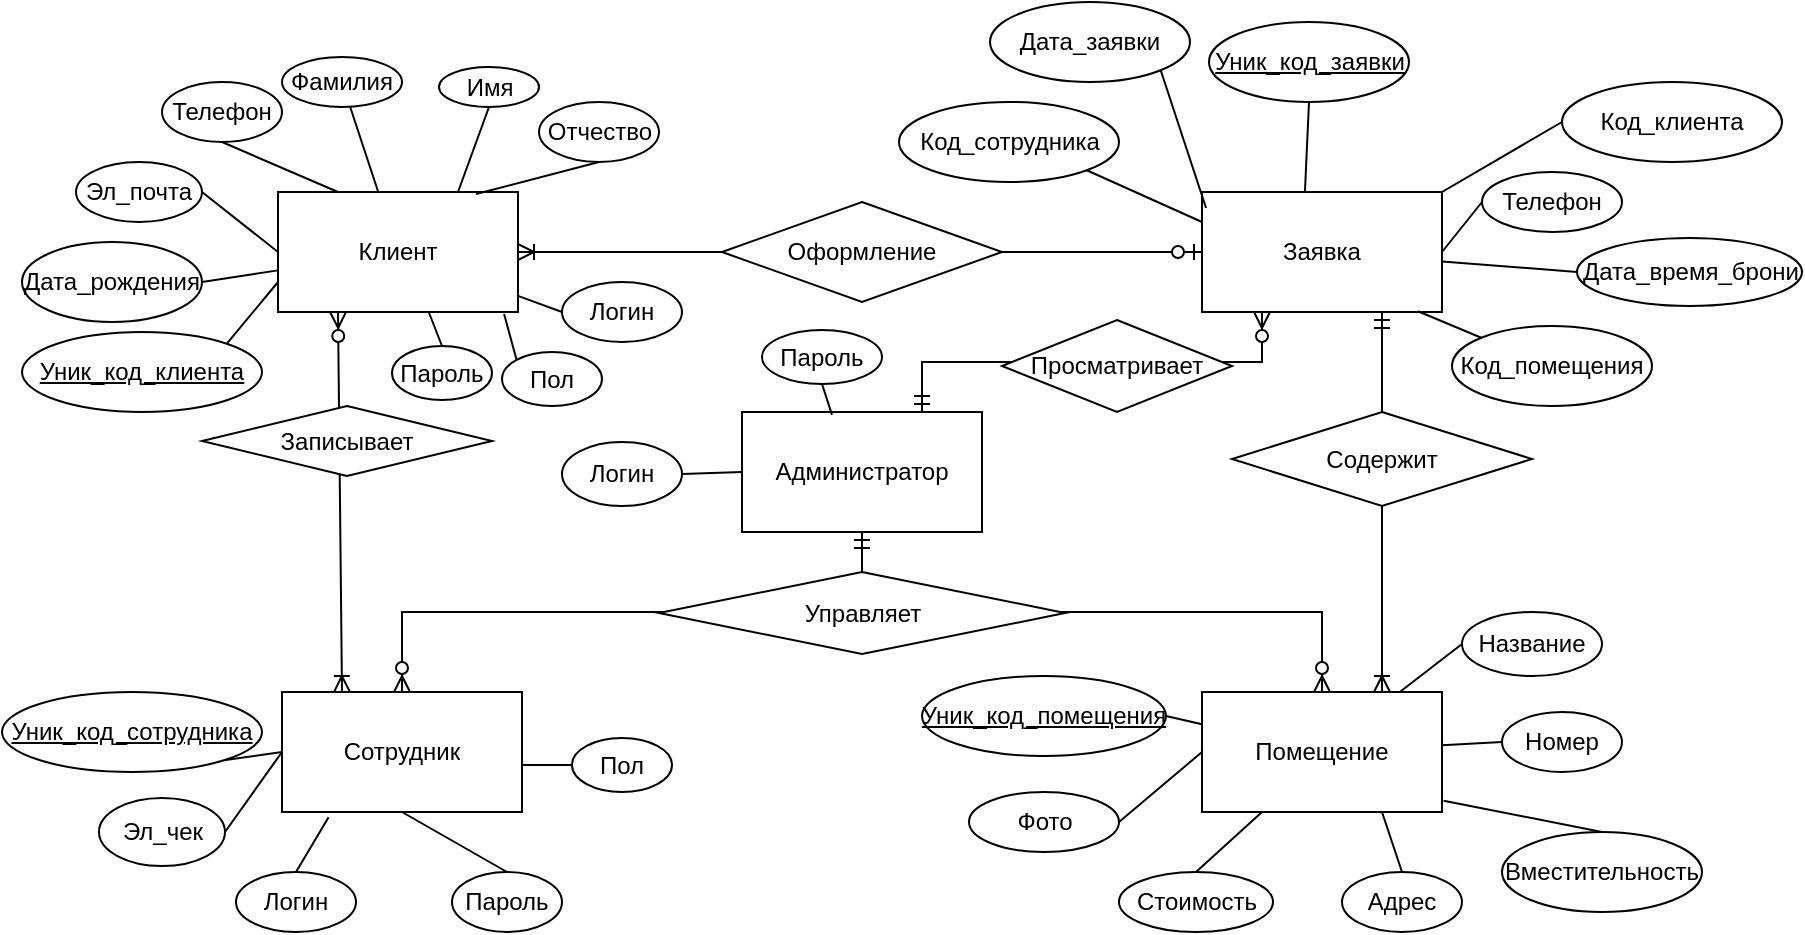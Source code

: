 <mxfile version="21.5.0" type="device">
  <diagram id="rmSN71bOwlpbdHbtHO8j" name="Page-1">
    <mxGraphModel dx="1829" dy="1744" grid="1" gridSize="10" guides="1" tooltips="1" connect="1" arrows="1" fold="1" page="1" pageScale="1" pageWidth="827" pageHeight="1169" math="0" shadow="0">
      <root>
        <mxCell id="0" />
        <mxCell id="1" parent="0" />
        <mxCell id="QM2pPld5sJUEKNhpBry5-10" style="rounded=0;orthogonalLoop=1;jettySize=auto;html=1;exitX=0.25;exitY=1;exitDx=0;exitDy=0;entryX=0.25;entryY=0;entryDx=0;entryDy=0;startArrow=ERzeroToMany;startFill=1;endArrow=ERoneToMany;endFill=0;" parent="1" source="Zx6UGHlu475DOXal6dqd-1" target="Zx6UGHlu475DOXal6dqd-2" edge="1">
          <mxGeometry relative="1" as="geometry" />
        </mxCell>
        <mxCell id="QM2pPld5sJUEKNhpBry5-12" style="edgeStyle=orthogonalEdgeStyle;rounded=0;orthogonalLoop=1;jettySize=auto;html=1;exitX=1;exitY=0.5;exitDx=0;exitDy=0;startArrow=ERoneToMany;startFill=0;endArrow=ERzeroToOne;endFill=1;" parent="1" source="Zx6UGHlu475DOXal6dqd-1" target="Zx6UGHlu475DOXal6dqd-8" edge="1">
          <mxGeometry relative="1" as="geometry" />
        </mxCell>
        <mxCell id="Zx6UGHlu475DOXal6dqd-1" value="Клиент" style="rounded=0;whiteSpace=wrap;html=1;" parent="1" vertex="1">
          <mxGeometry x="38" y="10" width="120" height="60" as="geometry" />
        </mxCell>
        <mxCell id="Zx6UGHlu475DOXal6dqd-2" value="Сотрудник" style="rounded=0;whiteSpace=wrap;html=1;" parent="1" vertex="1">
          <mxGeometry x="40" y="260" width="120" height="60" as="geometry" />
        </mxCell>
        <mxCell id="QM2pPld5sJUEKNhpBry5-1" style="edgeStyle=orthogonalEdgeStyle;rounded=0;orthogonalLoop=1;jettySize=auto;html=1;exitX=0.5;exitY=1;exitDx=0;exitDy=0;entryX=0.5;entryY=0;entryDx=0;entryDy=0;startArrow=ERmandOne;startFill=0;endArrow=ERzeroToMany;endFill=1;" parent="1" source="Zx6UGHlu475DOXal6dqd-3" target="Zx6UGHlu475DOXal6dqd-7" edge="1">
          <mxGeometry relative="1" as="geometry" />
        </mxCell>
        <mxCell id="QM2pPld5sJUEKNhpBry5-2" style="edgeStyle=orthogonalEdgeStyle;rounded=0;orthogonalLoop=1;jettySize=auto;html=1;exitX=0.5;exitY=1;exitDx=0;exitDy=0;entryX=0.5;entryY=0;entryDx=0;entryDy=0;startArrow=ERmandOne;startFill=0;endArrow=ERzeroToMany;endFill=1;" parent="1" source="Zx6UGHlu475DOXal6dqd-3" target="Zx6UGHlu475DOXal6dqd-2" edge="1">
          <mxGeometry relative="1" as="geometry" />
        </mxCell>
        <mxCell id="QM2pPld5sJUEKNhpBry5-14" style="edgeStyle=orthogonalEdgeStyle;rounded=0;orthogonalLoop=1;jettySize=auto;html=1;exitX=0.75;exitY=0;exitDx=0;exitDy=0;entryX=0.25;entryY=1;entryDx=0;entryDy=0;startArrow=ERmandOne;startFill=0;endArrow=ERzeroToMany;endFill=1;" parent="1" source="Zx6UGHlu475DOXal6dqd-3" target="Zx6UGHlu475DOXal6dqd-8" edge="1">
          <mxGeometry relative="1" as="geometry" />
        </mxCell>
        <mxCell id="Zx6UGHlu475DOXal6dqd-3" value="Администратор" style="rounded=0;whiteSpace=wrap;html=1;" parent="1" vertex="1">
          <mxGeometry x="270" y="120" width="120" height="60" as="geometry" />
        </mxCell>
        <mxCell id="Zx6UGHlu475DOXal6dqd-7" value="Помещение" style="rounded=0;whiteSpace=wrap;html=1;" parent="1" vertex="1">
          <mxGeometry x="500" y="260" width="120" height="60" as="geometry" />
        </mxCell>
        <mxCell id="QM2pPld5sJUEKNhpBry5-11" style="edgeStyle=orthogonalEdgeStyle;rounded=0;orthogonalLoop=1;jettySize=auto;html=1;exitX=0.75;exitY=1;exitDx=0;exitDy=0;entryX=0.75;entryY=0;entryDx=0;entryDy=0;startArrow=ERmandOne;startFill=0;endArrow=ERoneToMany;endFill=0;" parent="1" source="Zx6UGHlu475DOXal6dqd-8" target="Zx6UGHlu475DOXal6dqd-7" edge="1">
          <mxGeometry relative="1" as="geometry" />
        </mxCell>
        <mxCell id="Zx6UGHlu475DOXal6dqd-8" value="Заявка" style="rounded=0;whiteSpace=wrap;html=1;" parent="1" vertex="1">
          <mxGeometry x="500" y="10" width="120" height="60" as="geometry" />
        </mxCell>
        <mxCell id="Zx6UGHlu475DOXal6dqd-10" value="Содержит" style="rhombus;whiteSpace=wrap;html=1;" parent="1" vertex="1">
          <mxGeometry x="515" y="120" width="150" height="47" as="geometry" />
        </mxCell>
        <mxCell id="Zx6UGHlu475DOXal6dqd-15" value="Записывает" style="rhombus;whiteSpace=wrap;html=1;" parent="1" vertex="1">
          <mxGeometry y="117" width="145" height="35" as="geometry" />
        </mxCell>
        <mxCell id="Zx6UGHlu475DOXal6dqd-19" value="Управляет" style="rhombus;whiteSpace=wrap;html=1;" parent="1" vertex="1">
          <mxGeometry x="228.5" y="200" width="203" height="41" as="geometry" />
        </mxCell>
        <mxCell id="Zx6UGHlu475DOXal6dqd-20" value="Просматривает" style="rhombus;whiteSpace=wrap;html=1;" parent="1" vertex="1">
          <mxGeometry x="400" y="74" width="115" height="46" as="geometry" />
        </mxCell>
        <mxCell id="Zx6UGHlu475DOXal6dqd-9" value="Оформление" style="rhombus;whiteSpace=wrap;html=1;" parent="1" vertex="1">
          <mxGeometry x="260" y="15" width="140" height="50" as="geometry" />
        </mxCell>
        <mxCell id="QM2pPld5sJUEKNhpBry5-96" value="" style="edgeStyle=none;rounded=0;orthogonalLoop=1;jettySize=auto;html=1;startArrow=none;startFill=0;endArrow=none;endFill=0;" parent="1" source="QM2pPld5sJUEKNhpBry5-17" target="Zx6UGHlu475DOXal6dqd-1" edge="1">
          <mxGeometry relative="1" as="geometry" />
        </mxCell>
        <mxCell id="QM2pPld5sJUEKNhpBry5-17" value="Фамилия" style="ellipse;whiteSpace=wrap;html=1;" parent="1" vertex="1">
          <mxGeometry x="40" y="-57.5" width="60" height="25" as="geometry" />
        </mxCell>
        <mxCell id="QM2pPld5sJUEKNhpBry5-95" style="edgeStyle=none;rounded=0;orthogonalLoop=1;jettySize=auto;html=1;exitX=0.5;exitY=1;exitDx=0;exitDy=0;entryX=0.75;entryY=0;entryDx=0;entryDy=0;startArrow=none;startFill=0;endArrow=none;endFill=0;" parent="1" source="QM2pPld5sJUEKNhpBry5-18" target="Zx6UGHlu475DOXal6dqd-1" edge="1">
          <mxGeometry relative="1" as="geometry" />
        </mxCell>
        <mxCell id="QM2pPld5sJUEKNhpBry5-18" value="Имя" style="ellipse;whiteSpace=wrap;html=1;" parent="1" vertex="1">
          <mxGeometry x="118.5" y="-52.5" width="50" height="20" as="geometry" />
        </mxCell>
        <mxCell id="QM2pPld5sJUEKNhpBry5-100" style="edgeStyle=none;rounded=0;orthogonalLoop=1;jettySize=auto;html=1;exitX=0.5;exitY=1;exitDx=0;exitDy=0;entryX=0.825;entryY=0.017;entryDx=0;entryDy=0;entryPerimeter=0;startArrow=none;startFill=0;endArrow=none;endFill=0;" parent="1" source="QM2pPld5sJUEKNhpBry5-19" target="Zx6UGHlu475DOXal6dqd-1" edge="1">
          <mxGeometry relative="1" as="geometry" />
        </mxCell>
        <mxCell id="QM2pPld5sJUEKNhpBry5-19" value="Отчество" style="ellipse;whiteSpace=wrap;html=1;" parent="1" vertex="1">
          <mxGeometry x="168.5" y="-35" width="60" height="30" as="geometry" />
        </mxCell>
        <mxCell id="QM2pPld5sJUEKNhpBry5-65" style="edgeStyle=none;rounded=0;orthogonalLoop=1;jettySize=auto;html=1;exitX=0.5;exitY=0;exitDx=0;exitDy=0;entryX=0.5;entryY=1;entryDx=0;entryDy=0;startArrow=none;startFill=0;endArrow=none;endFill=0;" parent="1" source="QM2pPld5sJUEKNhpBry5-28" target="Zx6UGHlu475DOXal6dqd-2" edge="1">
          <mxGeometry relative="1" as="geometry" />
        </mxCell>
        <mxCell id="QM2pPld5sJUEKNhpBry5-28" value="Пароль" style="ellipse;whiteSpace=wrap;html=1;" parent="1" vertex="1">
          <mxGeometry x="125" y="350" width="55" height="30" as="geometry" />
        </mxCell>
        <mxCell id="QM2pPld5sJUEKNhpBry5-91" style="edgeStyle=none;rounded=0;orthogonalLoop=1;jettySize=auto;html=1;exitX=0.5;exitY=0;exitDx=0;exitDy=0;entryX=0.194;entryY=1.043;entryDx=0;entryDy=0;entryPerimeter=0;startArrow=none;startFill=0;endArrow=none;endFill=0;" parent="1" source="QM2pPld5sJUEKNhpBry5-30" target="Zx6UGHlu475DOXal6dqd-2" edge="1">
          <mxGeometry relative="1" as="geometry" />
        </mxCell>
        <mxCell id="QM2pPld5sJUEKNhpBry5-30" value="Логин" style="ellipse;whiteSpace=wrap;html=1;" parent="1" vertex="1">
          <mxGeometry x="17" y="350" width="60" height="30" as="geometry" />
        </mxCell>
        <mxCell id="QM2pPld5sJUEKNhpBry5-97" style="edgeStyle=none;rounded=0;orthogonalLoop=1;jettySize=auto;html=1;exitX=0.5;exitY=1;exitDx=0;exitDy=0;entryX=0.25;entryY=0;entryDx=0;entryDy=0;startArrow=none;startFill=0;endArrow=none;endFill=0;" parent="1" source="QM2pPld5sJUEKNhpBry5-31" target="Zx6UGHlu475DOXal6dqd-1" edge="1">
          <mxGeometry relative="1" as="geometry" />
        </mxCell>
        <mxCell id="QM2pPld5sJUEKNhpBry5-31" value="Телефон" style="ellipse;whiteSpace=wrap;html=1;" parent="1" vertex="1">
          <mxGeometry x="-20" y="-45" width="60" height="30" as="geometry" />
        </mxCell>
        <mxCell id="QM2pPld5sJUEKNhpBry5-79" style="edgeStyle=none;rounded=0;orthogonalLoop=1;jettySize=auto;html=1;exitX=0;exitY=0.5;exitDx=0;exitDy=0;entryX=1;entryY=0.5;entryDx=0;entryDy=0;startArrow=none;startFill=0;endArrow=none;endFill=0;" parent="1" source="QM2pPld5sJUEKNhpBry5-35" target="Zx6UGHlu475DOXal6dqd-8" edge="1">
          <mxGeometry relative="1" as="geometry" />
        </mxCell>
        <mxCell id="QM2pPld5sJUEKNhpBry5-35" value="Телефон" style="ellipse;whiteSpace=wrap;html=1;" parent="1" vertex="1">
          <mxGeometry x="640" width="70" height="30" as="geometry" />
        </mxCell>
        <mxCell id="QM2pPld5sJUEKNhpBry5-86" style="edgeStyle=none;rounded=0;orthogonalLoop=1;jettySize=auto;html=1;exitX=0;exitY=0.5;exitDx=0;exitDy=0;startArrow=none;startFill=0;endArrow=none;endFill=0;" parent="1" source="QM2pPld5sJUEKNhpBry5-36" target="Zx6UGHlu475DOXal6dqd-8" edge="1">
          <mxGeometry relative="1" as="geometry" />
        </mxCell>
        <mxCell id="QM2pPld5sJUEKNhpBry5-36" value="Дата_время_брони" style="ellipse;whiteSpace=wrap;html=1;" parent="1" vertex="1">
          <mxGeometry x="687.5" y="33" width="112.5" height="34" as="geometry" />
        </mxCell>
        <mxCell id="QM2pPld5sJUEKNhpBry5-83" style="edgeStyle=none;rounded=0;orthogonalLoop=1;jettySize=auto;html=1;exitX=0;exitY=0;exitDx=0;exitDy=0;entryX=0.9;entryY=0.994;entryDx=0;entryDy=0;entryPerimeter=0;startArrow=none;startFill=0;endArrow=none;endFill=0;" parent="1" source="QM2pPld5sJUEKNhpBry5-37" target="Zx6UGHlu475DOXal6dqd-8" edge="1">
          <mxGeometry relative="1" as="geometry" />
        </mxCell>
        <mxCell id="QM2pPld5sJUEKNhpBry5-37" value="Код_помещения" style="ellipse;whiteSpace=wrap;html=1;" parent="1" vertex="1">
          <mxGeometry x="625" y="77" width="100" height="40" as="geometry" />
        </mxCell>
        <mxCell id="QM2pPld5sJUEKNhpBry5-74" style="edgeStyle=none;rounded=0;orthogonalLoop=1;jettySize=auto;html=1;exitX=0;exitY=0.5;exitDx=0;exitDy=0;startArrow=none;startFill=0;endArrow=none;endFill=0;" parent="1" source="QM2pPld5sJUEKNhpBry5-38" target="Zx6UGHlu475DOXal6dqd-7" edge="1">
          <mxGeometry relative="1" as="geometry" />
        </mxCell>
        <mxCell id="QM2pPld5sJUEKNhpBry5-38" value="Название&lt;span style=&quot;font-family: &amp;#34;helvetica&amp;#34; , &amp;#34;arial&amp;#34; , sans-serif ; font-size: 0px ; white-space: nowrap&quot;&gt;%3CmxGraphModel%3E%3Croot%3E%3CmxCell%20id%3D%220%22%2F%3E%3CmxCell%20id%3D%221%22%20parent%3D%220%22%2F%3E%3CmxCell%20id%3D%222%22%20value%3D%22%D0%9D%D0%B0%D0%B7%D0%B2%D0%B0%D0%BD%D0%B8%D0%B5(%D0%BD%D0%BE%D0%BC%D0%B5%D1%80)%22%20style%3D%22ellipse%3BwhiteSpace%3Dwrap%3Bhtml%3D1%3B%22%20vertex%3D%221%22%20parent%3D%221%22%3E%3CmxGeometry%20x%3D%22610%22%20y%3D%2280%22%20width%3D%22100%22%20height%3D%2240%22%20as%3D%22geometry%22%2F%3E%3C%2FmxCell%3E%3C%2Froot%3E%3C%2FmxGraphModel%3E&lt;/span&gt;" style="ellipse;whiteSpace=wrap;html=1;" parent="1" vertex="1">
          <mxGeometry x="630" y="220" width="70" height="32" as="geometry" />
        </mxCell>
        <mxCell id="QM2pPld5sJUEKNhpBry5-87" style="edgeStyle=none;rounded=0;orthogonalLoop=1;jettySize=auto;html=1;exitX=0;exitY=0.5;exitDx=0;exitDy=0;startArrow=none;startFill=0;endArrow=none;endFill=0;" parent="1" source="QM2pPld5sJUEKNhpBry5-39" target="Zx6UGHlu475DOXal6dqd-7" edge="1">
          <mxGeometry relative="1" as="geometry" />
        </mxCell>
        <mxCell id="QM2pPld5sJUEKNhpBry5-39" value="Номер" style="ellipse;whiteSpace=wrap;html=1;" parent="1" vertex="1">
          <mxGeometry x="650" y="270" width="60" height="30" as="geometry" />
        </mxCell>
        <mxCell id="QM2pPld5sJUEKNhpBry5-88" style="edgeStyle=none;rounded=0;orthogonalLoop=1;jettySize=auto;html=1;exitX=0.5;exitY=0;exitDx=0;exitDy=0;entryX=1.007;entryY=0.906;entryDx=0;entryDy=0;entryPerimeter=0;startArrow=none;startFill=0;endArrow=none;endFill=0;" parent="1" source="QM2pPld5sJUEKNhpBry5-43" target="Zx6UGHlu475DOXal6dqd-7" edge="1">
          <mxGeometry relative="1" as="geometry" />
        </mxCell>
        <mxCell id="QM2pPld5sJUEKNhpBry5-43" value="Вместительность" style="ellipse;whiteSpace=wrap;html=1;" parent="1" vertex="1">
          <mxGeometry x="650" y="330" width="100" height="40" as="geometry" />
        </mxCell>
        <mxCell id="QM2pPld5sJUEKNhpBry5-90" style="edgeStyle=none;rounded=0;orthogonalLoop=1;jettySize=auto;html=1;exitX=0.5;exitY=0;exitDx=0;exitDy=0;entryX=0.25;entryY=1;entryDx=0;entryDy=0;startArrow=none;startFill=0;endArrow=none;endFill=0;" parent="1" source="QM2pPld5sJUEKNhpBry5-44" target="Zx6UGHlu475DOXal6dqd-7" edge="1">
          <mxGeometry relative="1" as="geometry" />
        </mxCell>
        <mxCell id="QM2pPld5sJUEKNhpBry5-44" value="Стоимость" style="ellipse;whiteSpace=wrap;html=1;" parent="1" vertex="1">
          <mxGeometry x="458.5" y="350" width="77" height="30" as="geometry" />
        </mxCell>
        <mxCell id="QM2pPld5sJUEKNhpBry5-89" style="edgeStyle=none;rounded=0;orthogonalLoop=1;jettySize=auto;html=1;exitX=0.5;exitY=0;exitDx=0;exitDy=0;entryX=0.75;entryY=1;entryDx=0;entryDy=0;startArrow=none;startFill=0;endArrow=none;endFill=0;" parent="1" source="QM2pPld5sJUEKNhpBry5-45" target="Zx6UGHlu475DOXal6dqd-7" edge="1">
          <mxGeometry relative="1" as="geometry" />
        </mxCell>
        <mxCell id="QM2pPld5sJUEKNhpBry5-45" value="Адрес" style="ellipse;whiteSpace=wrap;html=1;" parent="1" vertex="1">
          <mxGeometry x="570" y="350" width="60" height="30" as="geometry" />
        </mxCell>
        <mxCell id="QM2pPld5sJUEKNhpBry5-59" style="edgeStyle=none;rounded=0;orthogonalLoop=1;jettySize=auto;html=1;exitX=1;exitY=0.5;exitDx=0;exitDy=0;entryX=0;entryY=0.5;entryDx=0;entryDy=0;startArrow=none;startFill=0;endArrow=none;endFill=0;" parent="1" source="QM2pPld5sJUEKNhpBry5-46" target="Zx6UGHlu475DOXal6dqd-1" edge="1">
          <mxGeometry relative="1" as="geometry" />
        </mxCell>
        <mxCell id="QM2pPld5sJUEKNhpBry5-46" value="Эл_почта" style="ellipse;whiteSpace=wrap;html=1;" parent="1" vertex="1">
          <mxGeometry x="-63" y="-5" width="63" height="30" as="geometry" />
        </mxCell>
        <mxCell id="QM2pPld5sJUEKNhpBry5-98" style="edgeStyle=none;rounded=0;orthogonalLoop=1;jettySize=auto;html=1;exitX=1;exitY=0.5;exitDx=0;exitDy=0;startArrow=none;startFill=0;endArrow=none;endFill=0;" parent="1" source="QM2pPld5sJUEKNhpBry5-47" target="Zx6UGHlu475DOXal6dqd-1" edge="1">
          <mxGeometry relative="1" as="geometry" />
        </mxCell>
        <mxCell id="QM2pPld5sJUEKNhpBry5-47" value="Дата_рождения" style="ellipse;whiteSpace=wrap;html=1;" parent="1" vertex="1">
          <mxGeometry x="-90" y="35" width="90" height="40" as="geometry" />
        </mxCell>
        <mxCell id="QM2pPld5sJUEKNhpBry5-93" style="edgeStyle=none;rounded=0;orthogonalLoop=1;jettySize=auto;html=1;exitX=0;exitY=0.5;exitDx=0;exitDy=0;startArrow=none;startFill=0;endArrow=none;endFill=0;" parent="1" source="QM2pPld5sJUEKNhpBry5-48" target="Zx6UGHlu475DOXal6dqd-1" edge="1">
          <mxGeometry relative="1" as="geometry" />
        </mxCell>
        <mxCell id="QM2pPld5sJUEKNhpBry5-48" value="Логин" style="ellipse;whiteSpace=wrap;html=1;" parent="1" vertex="1">
          <mxGeometry x="180" y="55" width="60" height="30" as="geometry" />
        </mxCell>
        <mxCell id="QM2pPld5sJUEKNhpBry5-94" style="edgeStyle=none;rounded=0;orthogonalLoop=1;jettySize=auto;html=1;exitX=0.5;exitY=0;exitDx=0;exitDy=0;entryX=0.628;entryY=1;entryDx=0;entryDy=0;entryPerimeter=0;startArrow=none;startFill=0;endArrow=none;endFill=0;" parent="1" source="QM2pPld5sJUEKNhpBry5-49" target="Zx6UGHlu475DOXal6dqd-1" edge="1">
          <mxGeometry relative="1" as="geometry" />
        </mxCell>
        <mxCell id="QM2pPld5sJUEKNhpBry5-49" value="Пароль" style="ellipse;whiteSpace=wrap;html=1;" parent="1" vertex="1">
          <mxGeometry x="95" y="87" width="50" height="27" as="geometry" />
        </mxCell>
        <mxCell id="QM2pPld5sJUEKNhpBry5-63" style="edgeStyle=none;rounded=0;orthogonalLoop=1;jettySize=auto;html=1;exitX=1;exitY=0.5;exitDx=0;exitDy=0;entryX=0;entryY=0.5;entryDx=0;entryDy=0;startArrow=none;startFill=0;endArrow=none;endFill=0;" parent="1" source="QM2pPld5sJUEKNhpBry5-50" target="Zx6UGHlu475DOXal6dqd-2" edge="1">
          <mxGeometry relative="1" as="geometry" />
        </mxCell>
        <mxCell id="QM2pPld5sJUEKNhpBry5-50" value="Эл_чек" style="ellipse;whiteSpace=wrap;html=1;" parent="1" vertex="1">
          <mxGeometry x="-51.5" y="313" width="63" height="34" as="geometry" />
        </mxCell>
        <mxCell id="QM2pPld5sJUEKNhpBry5-92" style="edgeStyle=none;rounded=0;orthogonalLoop=1;jettySize=auto;html=1;exitX=0.5;exitY=1;exitDx=0;exitDy=0;entryX=0.375;entryY=0.024;entryDx=0;entryDy=0;entryPerimeter=0;startArrow=none;startFill=0;endArrow=none;endFill=0;" parent="1" source="QM2pPld5sJUEKNhpBry5-51" target="Zx6UGHlu475DOXal6dqd-3" edge="1">
          <mxGeometry relative="1" as="geometry" />
        </mxCell>
        <mxCell id="QM2pPld5sJUEKNhpBry5-51" value="Пароль" style="ellipse;whiteSpace=wrap;html=1;" parent="1" vertex="1">
          <mxGeometry x="280" y="79" width="60" height="27" as="geometry" />
        </mxCell>
        <mxCell id="QM2pPld5sJUEKNhpBry5-62" style="edgeStyle=none;rounded=0;orthogonalLoop=1;jettySize=auto;html=1;exitX=1;exitY=0.5;exitDx=0;exitDy=0;entryX=0;entryY=0.5;entryDx=0;entryDy=0;startArrow=none;startFill=0;endArrow=none;endFill=0;" parent="1" source="QM2pPld5sJUEKNhpBry5-52" target="Zx6UGHlu475DOXal6dqd-3" edge="1">
          <mxGeometry relative="1" as="geometry" />
        </mxCell>
        <mxCell id="QM2pPld5sJUEKNhpBry5-52" value="Логин" style="ellipse;whiteSpace=wrap;html=1;" parent="1" vertex="1">
          <mxGeometry x="180" y="135" width="60" height="32" as="geometry" />
        </mxCell>
        <mxCell id="nbTlTtfBLzUQ6gxLMtbf-2" style="rounded=0;orthogonalLoop=1;jettySize=auto;html=1;exitX=0.5;exitY=1;exitDx=0;exitDy=0;entryX=0.429;entryY=-0.006;entryDx=0;entryDy=0;entryPerimeter=0;endArrow=none;endFill=0;" parent="1" source="nbTlTtfBLzUQ6gxLMtbf-1" target="Zx6UGHlu475DOXal6dqd-8" edge="1">
          <mxGeometry relative="1" as="geometry" />
        </mxCell>
        <mxCell id="nbTlTtfBLzUQ6gxLMtbf-1" value="Уник_код_заявки" style="ellipse;whiteSpace=wrap;html=1;fontStyle=4" parent="1" vertex="1">
          <mxGeometry x="503.5" y="-75" width="100" height="40" as="geometry" />
        </mxCell>
        <mxCell id="nbTlTtfBLzUQ6gxLMtbf-7" style="rounded=0;orthogonalLoop=1;jettySize=auto;html=1;exitX=1;exitY=0;exitDx=0;exitDy=0;entryX=0;entryY=0.75;entryDx=0;entryDy=0;endArrow=none;endFill=0;" parent="1" source="nbTlTtfBLzUQ6gxLMtbf-5" target="Zx6UGHlu475DOXal6dqd-1" edge="1">
          <mxGeometry relative="1" as="geometry" />
        </mxCell>
        <mxCell id="nbTlTtfBLzUQ6gxLMtbf-5" value="Уник_код_клиента" style="ellipse;whiteSpace=wrap;html=1;fontStyle=4" parent="1" vertex="1">
          <mxGeometry x="-90" y="80" width="120" height="40" as="geometry" />
        </mxCell>
        <mxCell id="nbTlTtfBLzUQ6gxLMtbf-9" style="edgeStyle=none;rounded=0;orthogonalLoop=1;jettySize=auto;html=1;exitX=1;exitY=1;exitDx=0;exitDy=0;entryX=0;entryY=0.5;entryDx=0;entryDy=0;endArrow=none;endFill=0;" parent="1" source="nbTlTtfBLzUQ6gxLMtbf-8" target="Zx6UGHlu475DOXal6dqd-2" edge="1">
          <mxGeometry relative="1" as="geometry" />
        </mxCell>
        <mxCell id="nbTlTtfBLzUQ6gxLMtbf-8" value="Уник_код_сотрудника" style="ellipse;whiteSpace=wrap;html=1;fontStyle=4" parent="1" vertex="1">
          <mxGeometry x="-100" y="260" width="130" height="40" as="geometry" />
        </mxCell>
        <mxCell id="nbTlTtfBLzUQ6gxLMtbf-11" style="edgeStyle=none;rounded=0;orthogonalLoop=1;jettySize=auto;html=1;exitX=1;exitY=0.5;exitDx=0;exitDy=0;endArrow=none;endFill=0;" parent="1" source="nbTlTtfBLzUQ6gxLMtbf-10" target="Zx6UGHlu475DOXal6dqd-7" edge="1">
          <mxGeometry relative="1" as="geometry" />
        </mxCell>
        <mxCell id="nbTlTtfBLzUQ6gxLMtbf-10" value="Уник_код_помещения" style="ellipse;whiteSpace=wrap;html=1;fontStyle=4" parent="1" vertex="1">
          <mxGeometry x="360" y="252" width="122" height="40" as="geometry" />
        </mxCell>
        <mxCell id="q2ZPJVXpEgbI9jdxbA0b-3" style="rounded=0;orthogonalLoop=1;jettySize=auto;html=1;exitX=1;exitY=1;exitDx=0;exitDy=0;entryX=0.017;entryY=0.133;entryDx=0;entryDy=0;entryPerimeter=0;endArrow=none;endFill=0;" parent="1" source="q2ZPJVXpEgbI9jdxbA0b-2" target="Zx6UGHlu475DOXal6dqd-8" edge="1">
          <mxGeometry relative="1" as="geometry" />
        </mxCell>
        <mxCell id="q2ZPJVXpEgbI9jdxbA0b-2" value="Дата_заявки" style="ellipse;whiteSpace=wrap;html=1;" parent="1" vertex="1">
          <mxGeometry x="394" y="-85" width="100" height="40" as="geometry" />
        </mxCell>
        <mxCell id="q2ZPJVXpEgbI9jdxbA0b-5" style="rounded=0;orthogonalLoop=1;jettySize=auto;html=1;exitX=0;exitY=0.5;exitDx=0;exitDy=0;entryX=1;entryY=0;entryDx=0;entryDy=0;endArrow=none;endFill=0;" parent="1" source="q2ZPJVXpEgbI9jdxbA0b-4" target="Zx6UGHlu475DOXal6dqd-8" edge="1">
          <mxGeometry relative="1" as="geometry" />
        </mxCell>
        <mxCell id="q2ZPJVXpEgbI9jdxbA0b-4" value="Код_клиента" style="ellipse;whiteSpace=wrap;html=1;" parent="1" vertex="1">
          <mxGeometry x="680" y="-45" width="110" height="40" as="geometry" />
        </mxCell>
        <mxCell id="R94FDkhjAXbVaholJl6M-2" style="rounded=0;orthogonalLoop=1;jettySize=auto;html=1;exitX=1;exitY=0.5;exitDx=0;exitDy=0;entryX=0;entryY=0.5;entryDx=0;entryDy=0;endArrow=none;endFill=0;" parent="1" source="R94FDkhjAXbVaholJl6M-1" target="Zx6UGHlu475DOXal6dqd-7" edge="1">
          <mxGeometry relative="1" as="geometry" />
        </mxCell>
        <mxCell id="R94FDkhjAXbVaholJl6M-1" value="Фото" style="ellipse;whiteSpace=wrap;html=1;" parent="1" vertex="1">
          <mxGeometry x="383.5" y="310" width="75" height="30" as="geometry" />
        </mxCell>
        <mxCell id="R94FDkhjAXbVaholJl6M-6" style="rounded=0;orthogonalLoop=1;jettySize=auto;html=1;exitX=0;exitY=0;exitDx=0;exitDy=0;entryX=0.942;entryY=1.017;entryDx=0;entryDy=0;entryPerimeter=0;endArrow=none;endFill=0;" parent="1" source="R94FDkhjAXbVaholJl6M-5" target="Zx6UGHlu475DOXal6dqd-1" edge="1">
          <mxGeometry relative="1" as="geometry" />
        </mxCell>
        <mxCell id="R94FDkhjAXbVaholJl6M-5" value="Пол" style="ellipse;whiteSpace=wrap;html=1;" parent="1" vertex="1">
          <mxGeometry x="150" y="90" width="50" height="27" as="geometry" />
        </mxCell>
        <mxCell id="R94FDkhjAXbVaholJl6M-8" style="edgeStyle=orthogonalEdgeStyle;rounded=0;orthogonalLoop=1;jettySize=auto;html=1;exitX=0;exitY=0.5;exitDx=0;exitDy=0;entryX=1;entryY=0.5;entryDx=0;entryDy=0;endArrow=none;endFill=0;" parent="1" source="R94FDkhjAXbVaholJl6M-7" target="Zx6UGHlu475DOXal6dqd-2" edge="1">
          <mxGeometry relative="1" as="geometry" />
        </mxCell>
        <mxCell id="R94FDkhjAXbVaholJl6M-7" value="Пол" style="ellipse;whiteSpace=wrap;html=1;" parent="1" vertex="1">
          <mxGeometry x="185" y="283" width="50" height="27" as="geometry" />
        </mxCell>
        <mxCell id="R94FDkhjAXbVaholJl6M-12" style="rounded=0;orthogonalLoop=1;jettySize=auto;html=1;exitX=1;exitY=1;exitDx=0;exitDy=0;entryX=0;entryY=0.25;entryDx=0;entryDy=0;endArrow=none;endFill=0;" parent="1" source="R94FDkhjAXbVaholJl6M-11" target="Zx6UGHlu475DOXal6dqd-8" edge="1">
          <mxGeometry relative="1" as="geometry" />
        </mxCell>
        <mxCell id="R94FDkhjAXbVaholJl6M-11" value="Код_сотрудника" style="ellipse;whiteSpace=wrap;html=1;" parent="1" vertex="1">
          <mxGeometry x="348.5" y="-35" width="110" height="40" as="geometry" />
        </mxCell>
      </root>
    </mxGraphModel>
  </diagram>
</mxfile>

